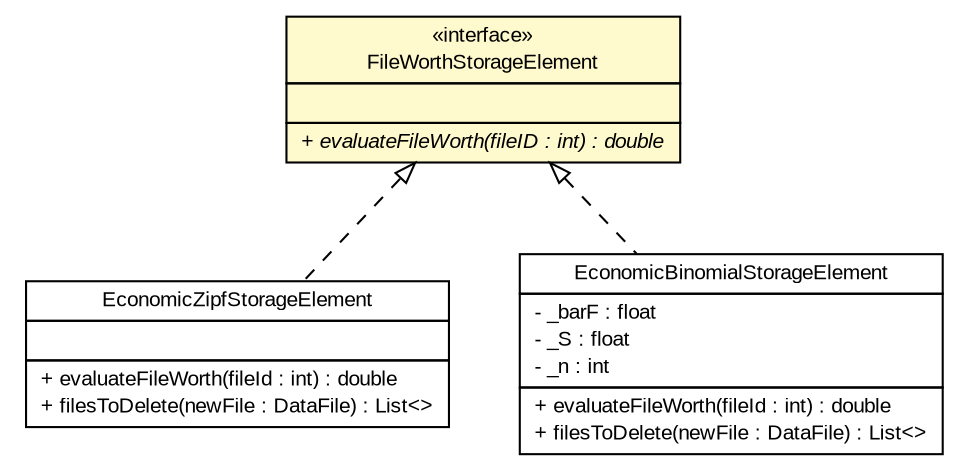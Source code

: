#!/usr/local/bin/dot
#
# Class diagram 
# Generated by UMLGraph version R5_7_2-3-gee82a7 (http://www.umlgraph.org/)
#

digraph G {
	edge [fontname="arial",fontsize=10,labelfontname="arial",labelfontsize=10];
	node [fontname="arial",fontsize=10,shape=plaintext];
	nodesep=0.25;
	ranksep=0.5;
	// org.edg.data.replication.optorsim.optor.FileWorthStorageElement
	c4676 [label=<<table title="org.edg.data.replication.optorsim.optor.FileWorthStorageElement" border="0" cellborder="1" cellspacing="0" cellpadding="2" port="p" bgcolor="lemonChiffon" href="./FileWorthStorageElement.html">
		<tr><td><table border="0" cellspacing="0" cellpadding="1">
<tr><td align="center" balign="center"> &#171;interface&#187; </td></tr>
<tr><td align="center" balign="center"> FileWorthStorageElement </td></tr>
		</table></td></tr>
		<tr><td><table border="0" cellspacing="0" cellpadding="1">
<tr><td align="left" balign="left">  </td></tr>
		</table></td></tr>
		<tr><td><table border="0" cellspacing="0" cellpadding="1">
<tr><td align="left" balign="left"><font face="arial italic" point-size="10.0"> + evaluateFileWorth(fileID : int) : double </font></td></tr>
		</table></td></tr>
		</table>>, URL="./FileWorthStorageElement.html", fontname="arial", fontcolor="black", fontsize=10.0];
	// org.edg.data.replication.optorsim.optor.EconomicZipfStorageElement
	c4678 [label=<<table title="org.edg.data.replication.optorsim.optor.EconomicZipfStorageElement" border="0" cellborder="1" cellspacing="0" cellpadding="2" port="p" href="./EconomicZipfStorageElement.html">
		<tr><td><table border="0" cellspacing="0" cellpadding="1">
<tr><td align="center" balign="center"> EconomicZipfStorageElement </td></tr>
		</table></td></tr>
		<tr><td><table border="0" cellspacing="0" cellpadding="1">
<tr><td align="left" balign="left">  </td></tr>
		</table></td></tr>
		<tr><td><table border="0" cellspacing="0" cellpadding="1">
<tr><td align="left" balign="left"> + evaluateFileWorth(fileId : int) : double </td></tr>
<tr><td align="left" balign="left"> + filesToDelete(newFile : DataFile) : List&lt;&gt; </td></tr>
		</table></td></tr>
		</table>>, URL="./EconomicZipfStorageElement.html", fontname="arial", fontcolor="black", fontsize=10.0];
	// org.edg.data.replication.optorsim.optor.EconomicBinomialStorageElement
	c4680 [label=<<table title="org.edg.data.replication.optorsim.optor.EconomicBinomialStorageElement" border="0" cellborder="1" cellspacing="0" cellpadding="2" port="p" href="./EconomicBinomialStorageElement.html">
		<tr><td><table border="0" cellspacing="0" cellpadding="1">
<tr><td align="center" balign="center"> EconomicBinomialStorageElement </td></tr>
		</table></td></tr>
		<tr><td><table border="0" cellspacing="0" cellpadding="1">
<tr><td align="left" balign="left"> - _barF : float </td></tr>
<tr><td align="left" balign="left"> - _S : float </td></tr>
<tr><td align="left" balign="left"> - _n : int </td></tr>
		</table></td></tr>
		<tr><td><table border="0" cellspacing="0" cellpadding="1">
<tr><td align="left" balign="left"> + evaluateFileWorth(fileId : int) : double </td></tr>
<tr><td align="left" balign="left"> + filesToDelete(newFile : DataFile) : List&lt;&gt; </td></tr>
		</table></td></tr>
		</table>>, URL="./EconomicBinomialStorageElement.html", fontname="arial", fontcolor="black", fontsize=10.0];
	//org.edg.data.replication.optorsim.optor.EconomicZipfStorageElement implements org.edg.data.replication.optorsim.optor.FileWorthStorageElement
	c4676:p -> c4678:p [dir=back,arrowtail=empty,style=dashed];
	//org.edg.data.replication.optorsim.optor.EconomicBinomialStorageElement implements org.edg.data.replication.optorsim.optor.FileWorthStorageElement
	c4676:p -> c4680:p [dir=back,arrowtail=empty,style=dashed];
}

